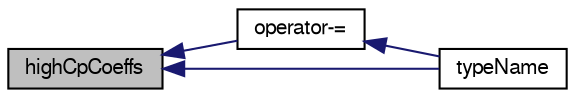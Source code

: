 digraph "highCpCoeffs"
{
  bgcolor="transparent";
  edge [fontname="FreeSans",fontsize="10",labelfontname="FreeSans",labelfontsize="10"];
  node [fontname="FreeSans",fontsize="10",shape=record];
  rankdir="LR";
  Node173 [label="highCpCoeffs",height=0.2,width=0.4,color="black", fillcolor="grey75", style="filled", fontcolor="black"];
  Node173 -> Node174 [dir="back",color="midnightblue",fontsize="10",style="solid",fontname="FreeSans"];
  Node174 [label="operator-=",height=0.2,width=0.4,color="black",URL="$a30378.html#a106463e36ba9193a64f372d6aa64b5ca"];
  Node174 -> Node175 [dir="back",color="midnightblue",fontsize="10",style="solid",fontname="FreeSans"];
  Node175 [label="typeName",height=0.2,width=0.4,color="black",URL="$a30378.html#a561f535eabff4d94fd999c48df4443bd",tooltip="Return the instantiated type name. "];
  Node173 -> Node175 [dir="back",color="midnightblue",fontsize="10",style="solid",fontname="FreeSans"];
}
